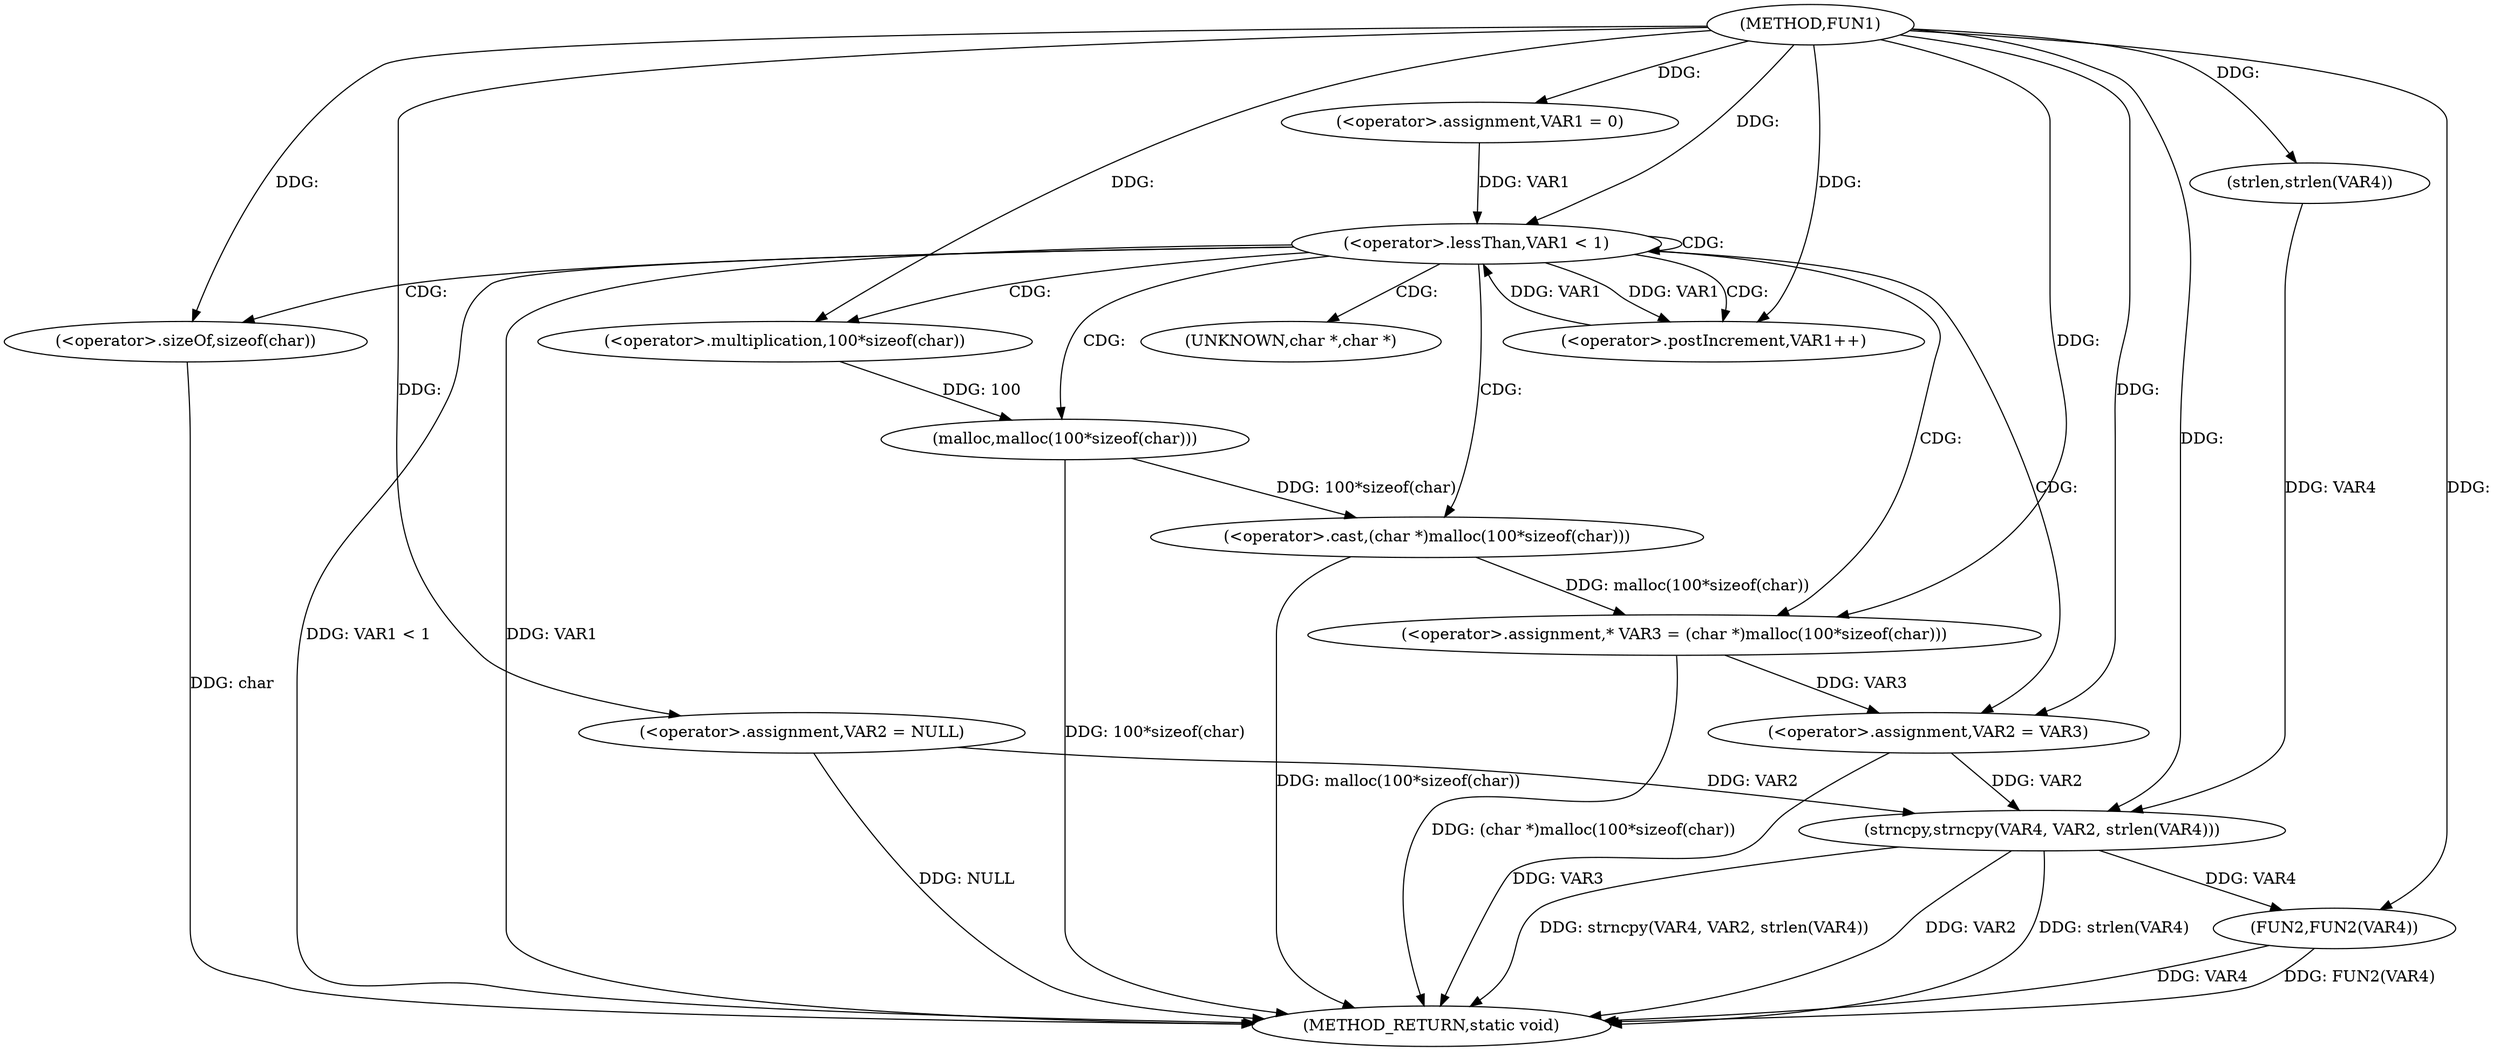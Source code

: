 digraph FUN1 {  
"1000100" [label = "(METHOD,FUN1)" ]
"1000140" [label = "(METHOD_RETURN,static void)" ]
"1000104" [label = "(<operator>.assignment,VAR2 = NULL)" ]
"1000108" [label = "(<operator>.assignment,VAR1 = 0)" ]
"1000111" [label = "(<operator>.lessThan,VAR1 < 1)" ]
"1000114" [label = "(<operator>.postIncrement,VAR1++)" ]
"1000119" [label = "(<operator>.assignment,* VAR3 = (char *)malloc(100*sizeof(char)))" ]
"1000121" [label = "(<operator>.cast,(char *)malloc(100*sizeof(char)))" ]
"1000123" [label = "(malloc,malloc(100*sizeof(char)))" ]
"1000124" [label = "(<operator>.multiplication,100*sizeof(char))" ]
"1000126" [label = "(<operator>.sizeOf,sizeof(char))" ]
"1000128" [label = "(<operator>.assignment,VAR2 = VAR3)" ]
"1000133" [label = "(strncpy,strncpy(VAR4, VAR2, strlen(VAR4)))" ]
"1000136" [label = "(strlen,strlen(VAR4))" ]
"1000138" [label = "(FUN2,FUN2(VAR4))" ]
"1000122" [label = "(UNKNOWN,char *,char *)" ]
  "1000119" -> "1000140"  [ label = "DDG: (char *)malloc(100*sizeof(char))"] 
  "1000126" -> "1000140"  [ label = "DDG: char"] 
  "1000133" -> "1000140"  [ label = "DDG: VAR2"] 
  "1000133" -> "1000140"  [ label = "DDG: strlen(VAR4)"] 
  "1000111" -> "1000140"  [ label = "DDG: VAR1 < 1"] 
  "1000104" -> "1000140"  [ label = "DDG: NULL"] 
  "1000123" -> "1000140"  [ label = "DDG: 100*sizeof(char)"] 
  "1000128" -> "1000140"  [ label = "DDG: VAR3"] 
  "1000121" -> "1000140"  [ label = "DDG: malloc(100*sizeof(char))"] 
  "1000138" -> "1000140"  [ label = "DDG: VAR4"] 
  "1000133" -> "1000140"  [ label = "DDG: strncpy(VAR4, VAR2, strlen(VAR4))"] 
  "1000111" -> "1000140"  [ label = "DDG: VAR1"] 
  "1000138" -> "1000140"  [ label = "DDG: FUN2(VAR4)"] 
  "1000100" -> "1000104"  [ label = "DDG: "] 
  "1000100" -> "1000108"  [ label = "DDG: "] 
  "1000114" -> "1000111"  [ label = "DDG: VAR1"] 
  "1000108" -> "1000111"  [ label = "DDG: VAR1"] 
  "1000100" -> "1000111"  [ label = "DDG: "] 
  "1000111" -> "1000114"  [ label = "DDG: VAR1"] 
  "1000100" -> "1000114"  [ label = "DDG: "] 
  "1000121" -> "1000119"  [ label = "DDG: malloc(100*sizeof(char))"] 
  "1000100" -> "1000119"  [ label = "DDG: "] 
  "1000123" -> "1000121"  [ label = "DDG: 100*sizeof(char)"] 
  "1000124" -> "1000123"  [ label = "DDG: 100"] 
  "1000100" -> "1000124"  [ label = "DDG: "] 
  "1000100" -> "1000126"  [ label = "DDG: "] 
  "1000119" -> "1000128"  [ label = "DDG: VAR3"] 
  "1000100" -> "1000128"  [ label = "DDG: "] 
  "1000136" -> "1000133"  [ label = "DDG: VAR4"] 
  "1000100" -> "1000133"  [ label = "DDG: "] 
  "1000104" -> "1000133"  [ label = "DDG: VAR2"] 
  "1000128" -> "1000133"  [ label = "DDG: VAR2"] 
  "1000100" -> "1000136"  [ label = "DDG: "] 
  "1000133" -> "1000138"  [ label = "DDG: VAR4"] 
  "1000100" -> "1000138"  [ label = "DDG: "] 
  "1000111" -> "1000128"  [ label = "CDG: "] 
  "1000111" -> "1000121"  [ label = "CDG: "] 
  "1000111" -> "1000123"  [ label = "CDG: "] 
  "1000111" -> "1000124"  [ label = "CDG: "] 
  "1000111" -> "1000119"  [ label = "CDG: "] 
  "1000111" -> "1000114"  [ label = "CDG: "] 
  "1000111" -> "1000111"  [ label = "CDG: "] 
  "1000111" -> "1000122"  [ label = "CDG: "] 
  "1000111" -> "1000126"  [ label = "CDG: "] 
}
